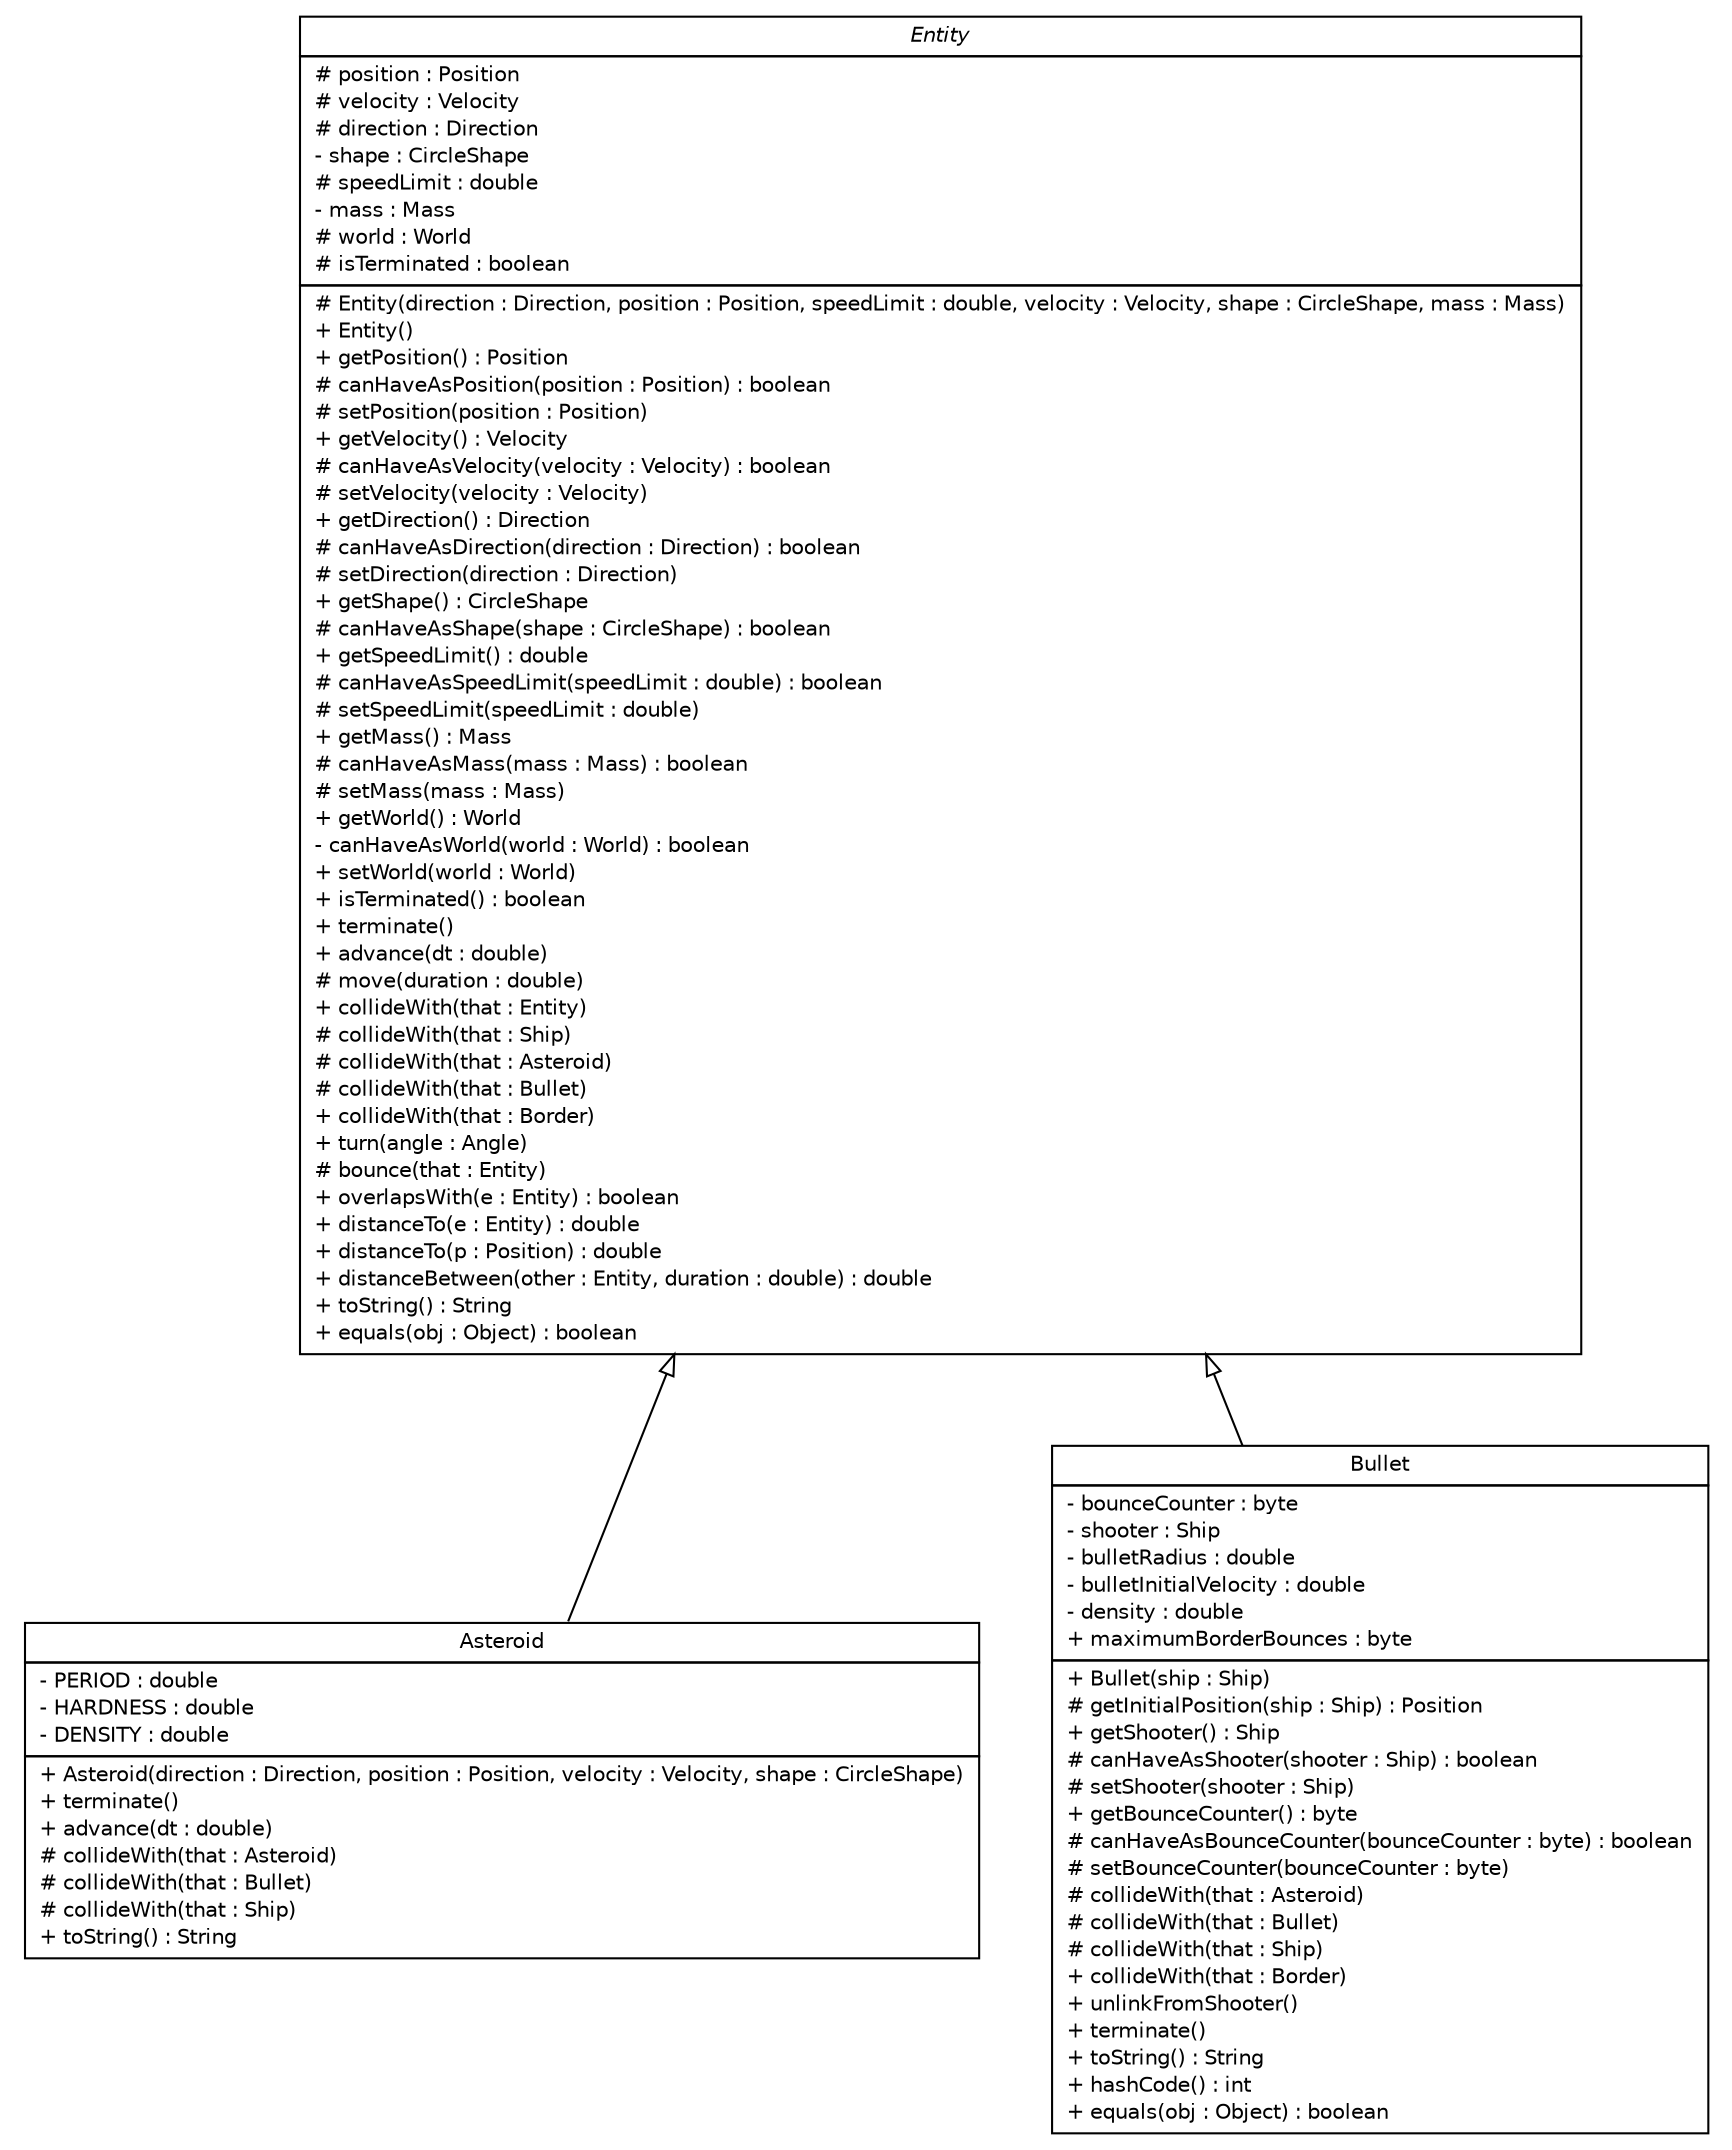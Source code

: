 #!/usr/local/bin/dot
#
# Class diagram 
# Generated by UMLGraph version R5_6 (http://www.umlgraph.org/)
#

digraph G {
	edge [fontname="Helvetica",fontsize=10,labelfontname="Helvetica",labelfontsize=10];
	node [fontname="Helvetica",fontsize=10,shape=plaintext];
	nodesep=0.25;
	ranksep=0.5;
	// world.entity.Asteroid
	c1855 [label=<<table title="world.entity.Asteroid" border="0" cellborder="1" cellspacing="0" cellpadding="2" port="p" href="./Asteroid.html">
		<tr><td><table border="0" cellspacing="0" cellpadding="1">
<tr><td align="center" balign="center"> Asteroid </td></tr>
		</table></td></tr>
		<tr><td><table border="0" cellspacing="0" cellpadding="1">
<tr><td align="left" balign="left"> - PERIOD : double </td></tr>
<tr><td align="left" balign="left"> - HARDNESS : double </td></tr>
<tr><td align="left" balign="left"> - DENSITY : double </td></tr>
		</table></td></tr>
		<tr><td><table border="0" cellspacing="0" cellpadding="1">
<tr><td align="left" balign="left"> + Asteroid(direction : Direction, position : Position, velocity : Velocity, shape : CircleShape) </td></tr>
<tr><td align="left" balign="left"> + terminate() </td></tr>
<tr><td align="left" balign="left"> + advance(dt : double) </td></tr>
<tr><td align="left" balign="left"> # collideWith(that : Asteroid) </td></tr>
<tr><td align="left" balign="left"> # collideWith(that : Bullet) </td></tr>
<tr><td align="left" balign="left"> # collideWith(that : Ship) </td></tr>
<tr><td align="left" balign="left"> + toString() : String </td></tr>
		</table></td></tr>
		</table>>, URL="./Asteroid.html", fontname="Helvetica", fontcolor="black", fontsize=10.0];
	// world.entity.Entity
	c1856 [label=<<table title="world.entity.Entity" border="0" cellborder="1" cellspacing="0" cellpadding="2" port="p" href="./Entity.html">
		<tr><td><table border="0" cellspacing="0" cellpadding="1">
<tr><td align="center" balign="center"><font face="Helvetica-Oblique"> Entity </font></td></tr>
		</table></td></tr>
		<tr><td><table border="0" cellspacing="0" cellpadding="1">
<tr><td align="left" balign="left"> # position : Position </td></tr>
<tr><td align="left" balign="left"> # velocity : Velocity </td></tr>
<tr><td align="left" balign="left"> # direction : Direction </td></tr>
<tr><td align="left" balign="left"> - shape : CircleShape </td></tr>
<tr><td align="left" balign="left"> # speedLimit : double </td></tr>
<tr><td align="left" balign="left"> - mass : Mass </td></tr>
<tr><td align="left" balign="left"> # world : World </td></tr>
<tr><td align="left" balign="left"> # isTerminated : boolean </td></tr>
		</table></td></tr>
		<tr><td><table border="0" cellspacing="0" cellpadding="1">
<tr><td align="left" balign="left"> # Entity(direction : Direction, position : Position, speedLimit : double, velocity : Velocity, shape : CircleShape, mass : Mass) </td></tr>
<tr><td align="left" balign="left"> + Entity() </td></tr>
<tr><td align="left" balign="left"> + getPosition() : Position </td></tr>
<tr><td align="left" balign="left"> # canHaveAsPosition(position : Position) : boolean </td></tr>
<tr><td align="left" balign="left"> # setPosition(position : Position) </td></tr>
<tr><td align="left" balign="left"> + getVelocity() : Velocity </td></tr>
<tr><td align="left" balign="left"> # canHaveAsVelocity(velocity : Velocity) : boolean </td></tr>
<tr><td align="left" balign="left"> # setVelocity(velocity : Velocity) </td></tr>
<tr><td align="left" balign="left"> + getDirection() : Direction </td></tr>
<tr><td align="left" balign="left"> # canHaveAsDirection(direction : Direction) : boolean </td></tr>
<tr><td align="left" balign="left"> # setDirection(direction : Direction) </td></tr>
<tr><td align="left" balign="left"> + getShape() : CircleShape </td></tr>
<tr><td align="left" balign="left"> # canHaveAsShape(shape : CircleShape) : boolean </td></tr>
<tr><td align="left" balign="left"> + getSpeedLimit() : double </td></tr>
<tr><td align="left" balign="left"> # canHaveAsSpeedLimit(speedLimit : double) : boolean </td></tr>
<tr><td align="left" balign="left"> # setSpeedLimit(speedLimit : double) </td></tr>
<tr><td align="left" balign="left"> + getMass() : Mass </td></tr>
<tr><td align="left" balign="left"> # canHaveAsMass(mass : Mass) : boolean </td></tr>
<tr><td align="left" balign="left"> # setMass(mass : Mass) </td></tr>
<tr><td align="left" balign="left"> + getWorld() : World </td></tr>
<tr><td align="left" balign="left"> - canHaveAsWorld(world : World) : boolean </td></tr>
<tr><td align="left" balign="left"> + setWorld(world : World) </td></tr>
<tr><td align="left" balign="left"> + isTerminated() : boolean </td></tr>
<tr><td align="left" balign="left"> + terminate() </td></tr>
<tr><td align="left" balign="left"> + advance(dt : double) </td></tr>
<tr><td align="left" balign="left"> # move(duration : double) </td></tr>
<tr><td align="left" balign="left"> + collideWith(that : Entity) </td></tr>
<tr><td align="left" balign="left"> # collideWith(that : Ship) </td></tr>
<tr><td align="left" balign="left"> # collideWith(that : Asteroid) </td></tr>
<tr><td align="left" balign="left"> # collideWith(that : Bullet) </td></tr>
<tr><td align="left" balign="left"> + collideWith(that : Border) </td></tr>
<tr><td align="left" balign="left"> + turn(angle : Angle) </td></tr>
<tr><td align="left" balign="left"> # bounce(that : Entity) </td></tr>
<tr><td align="left" balign="left"> + overlapsWith(e : Entity) : boolean </td></tr>
<tr><td align="left" balign="left"> + distanceTo(e : Entity) : double </td></tr>
<tr><td align="left" balign="left"> + distanceTo(p : Position) : double </td></tr>
<tr><td align="left" balign="left"> + distanceBetween(other : Entity, duration : double) : double </td></tr>
<tr><td align="left" balign="left"> + toString() : String </td></tr>
<tr><td align="left" balign="left"> + equals(obj : Object) : boolean </td></tr>
		</table></td></tr>
		</table>>, URL="./Entity.html", fontname="Helvetica", fontcolor="black", fontsize=10.0];
	// world.entity.Bullet
	c1857 [label=<<table title="world.entity.Bullet" border="0" cellborder="1" cellspacing="0" cellpadding="2" port="p" href="./Bullet.html">
		<tr><td><table border="0" cellspacing="0" cellpadding="1">
<tr><td align="center" balign="center"> Bullet </td></tr>
		</table></td></tr>
		<tr><td><table border="0" cellspacing="0" cellpadding="1">
<tr><td align="left" balign="left"> - bounceCounter : byte </td></tr>
<tr><td align="left" balign="left"> - shooter : Ship </td></tr>
<tr><td align="left" balign="left"> - bulletRadius : double </td></tr>
<tr><td align="left" balign="left"> - bulletInitialVelocity : double </td></tr>
<tr><td align="left" balign="left"> - density : double </td></tr>
<tr><td align="left" balign="left"> + maximumBorderBounces : byte </td></tr>
		</table></td></tr>
		<tr><td><table border="0" cellspacing="0" cellpadding="1">
<tr><td align="left" balign="left"> + Bullet(ship : Ship) </td></tr>
<tr><td align="left" balign="left"> # getInitialPosition(ship : Ship) : Position </td></tr>
<tr><td align="left" balign="left"> + getShooter() : Ship </td></tr>
<tr><td align="left" balign="left"> # canHaveAsShooter(shooter : Ship) : boolean </td></tr>
<tr><td align="left" balign="left"> # setShooter(shooter : Ship) </td></tr>
<tr><td align="left" balign="left"> + getBounceCounter() : byte </td></tr>
<tr><td align="left" balign="left"> # canHaveAsBounceCounter(bounceCounter : byte) : boolean </td></tr>
<tr><td align="left" balign="left"> # setBounceCounter(bounceCounter : byte) </td></tr>
<tr><td align="left" balign="left"> # collideWith(that : Asteroid) </td></tr>
<tr><td align="left" balign="left"> # collideWith(that : Bullet) </td></tr>
<tr><td align="left" balign="left"> # collideWith(that : Ship) </td></tr>
<tr><td align="left" balign="left"> + collideWith(that : Border) </td></tr>
<tr><td align="left" balign="left"> + unlinkFromShooter() </td></tr>
<tr><td align="left" balign="left"> + terminate() </td></tr>
<tr><td align="left" balign="left"> + toString() : String </td></tr>
<tr><td align="left" balign="left"> + hashCode() : int </td></tr>
<tr><td align="left" balign="left"> + equals(obj : Object) : boolean </td></tr>
		</table></td></tr>
		</table>>, URL="./Bullet.html", fontname="Helvetica", fontcolor="black", fontsize=10.0];
	//world.entity.Asteroid extends world.entity.Entity
	c1856:p -> c1855:p [dir=back,arrowtail=empty];
	//world.entity.Bullet extends world.entity.Entity
	c1856:p -> c1857:p [dir=back,arrowtail=empty];
}

